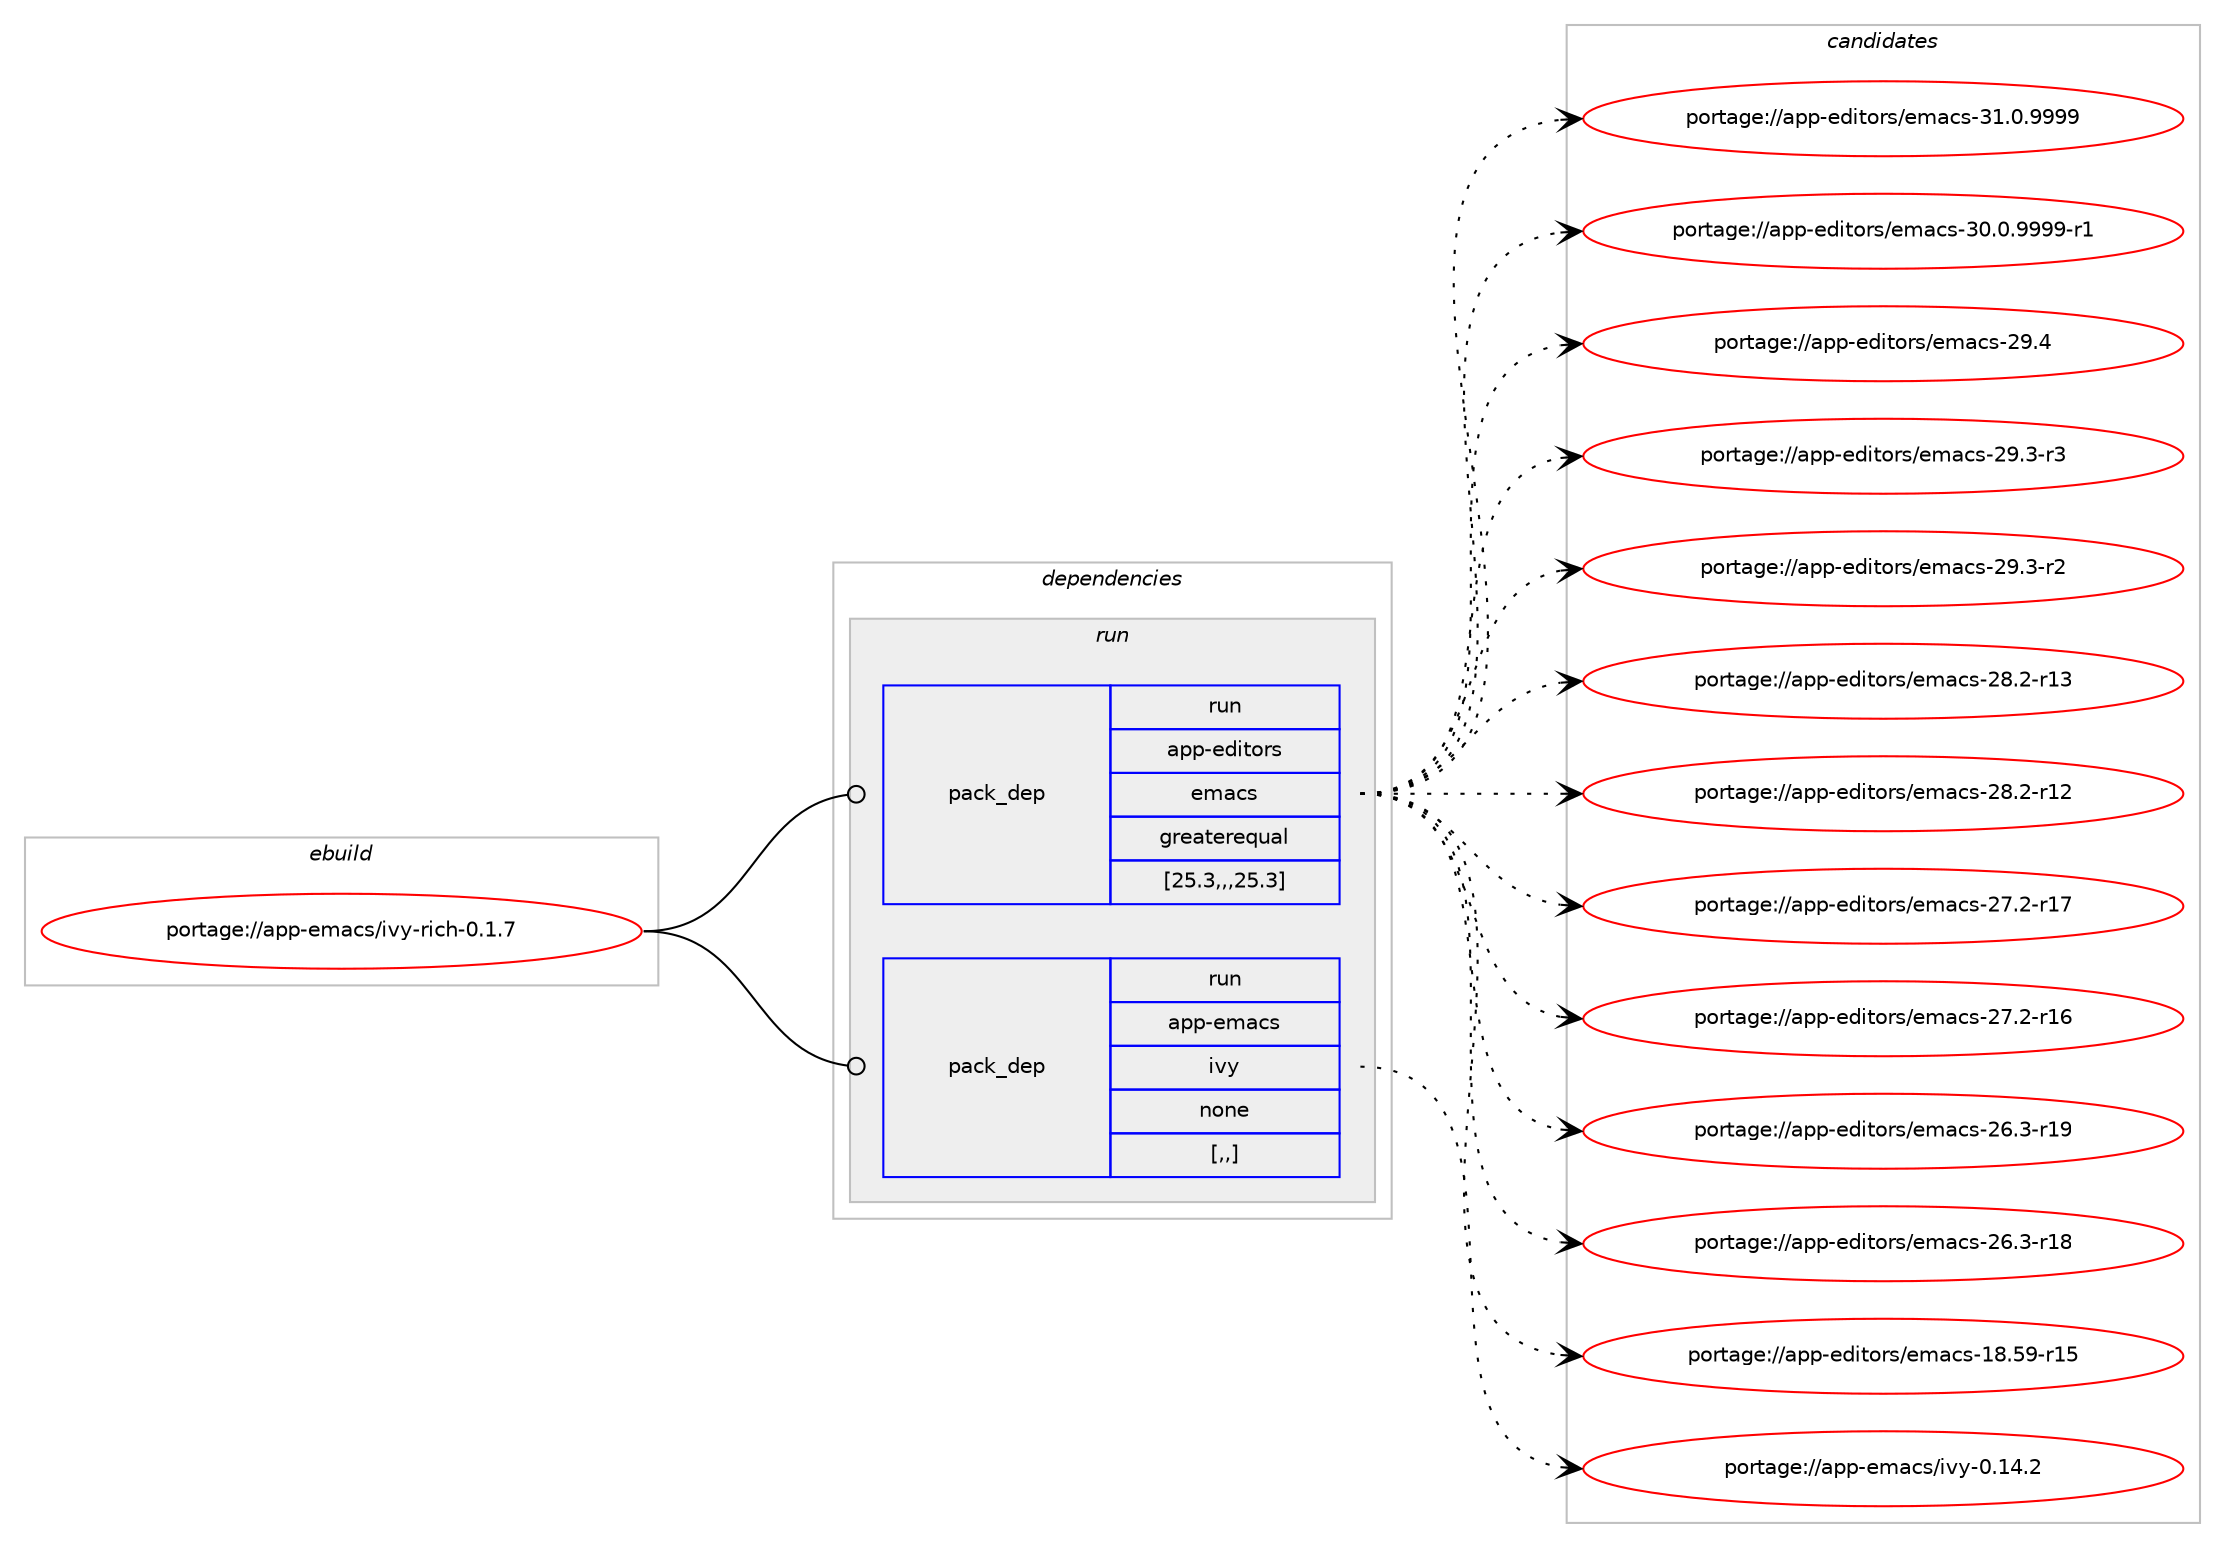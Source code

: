 digraph prolog {

# *************
# Graph options
# *************

newrank=true;
concentrate=true;
compound=true;
graph [rankdir=LR,fontname=Helvetica,fontsize=10,ranksep=1.5];#, ranksep=2.5, nodesep=0.2];
edge  [arrowhead=vee];
node  [fontname=Helvetica,fontsize=10];

# **********
# The ebuild
# **********

subgraph cluster_leftcol {
color=gray;
label=<<i>ebuild</i>>;
id [label="portage://app-emacs/ivy-rich-0.1.7", color=red, width=4, href="../app-emacs/ivy-rich-0.1.7.svg"];
}

# ****************
# The dependencies
# ****************

subgraph cluster_midcol {
color=gray;
label=<<i>dependencies</i>>;
subgraph cluster_compile {
fillcolor="#eeeeee";
style=filled;
label=<<i>compile</i>>;
}
subgraph cluster_compileandrun {
fillcolor="#eeeeee";
style=filled;
label=<<i>compile and run</i>>;
}
subgraph cluster_run {
fillcolor="#eeeeee";
style=filled;
label=<<i>run</i>>;
subgraph pack16542 {
dependency22867 [label=<<TABLE BORDER="0" CELLBORDER="1" CELLSPACING="0" CELLPADDING="4" WIDTH="220"><TR><TD ROWSPAN="6" CELLPADDING="30">pack_dep</TD></TR><TR><TD WIDTH="110">run</TD></TR><TR><TD>app-editors</TD></TR><TR><TD>emacs</TD></TR><TR><TD>greaterequal</TD></TR><TR><TD>[25.3,,,25.3]</TD></TR></TABLE>>, shape=none, color=blue];
}
id:e -> dependency22867:w [weight=20,style="solid",arrowhead="odot"];
subgraph pack16543 {
dependency22868 [label=<<TABLE BORDER="0" CELLBORDER="1" CELLSPACING="0" CELLPADDING="4" WIDTH="220"><TR><TD ROWSPAN="6" CELLPADDING="30">pack_dep</TD></TR><TR><TD WIDTH="110">run</TD></TR><TR><TD>app-emacs</TD></TR><TR><TD>ivy</TD></TR><TR><TD>none</TD></TR><TR><TD>[,,]</TD></TR></TABLE>>, shape=none, color=blue];
}
id:e -> dependency22868:w [weight=20,style="solid",arrowhead="odot"];
}
}

# **************
# The candidates
# **************

subgraph cluster_choices {
rank=same;
color=gray;
label=<<i>candidates</i>>;

subgraph choice16542 {
color=black;
nodesep=1;
choice971121124510110010511611111411547101109979911545514946484657575757 [label="portage://app-editors/emacs-31.0.9999", color=red, width=4,href="../app-editors/emacs-31.0.9999.svg"];
choice9711211245101100105116111114115471011099799115455148464846575757574511449 [label="portage://app-editors/emacs-30.0.9999-r1", color=red, width=4,href="../app-editors/emacs-30.0.9999-r1.svg"];
choice97112112451011001051161111141154710110997991154550574652 [label="portage://app-editors/emacs-29.4", color=red, width=4,href="../app-editors/emacs-29.4.svg"];
choice971121124510110010511611111411547101109979911545505746514511451 [label="portage://app-editors/emacs-29.3-r3", color=red, width=4,href="../app-editors/emacs-29.3-r3.svg"];
choice971121124510110010511611111411547101109979911545505746514511450 [label="portage://app-editors/emacs-29.3-r2", color=red, width=4,href="../app-editors/emacs-29.3-r2.svg"];
choice97112112451011001051161111141154710110997991154550564650451144951 [label="portage://app-editors/emacs-28.2-r13", color=red, width=4,href="../app-editors/emacs-28.2-r13.svg"];
choice97112112451011001051161111141154710110997991154550564650451144950 [label="portage://app-editors/emacs-28.2-r12", color=red, width=4,href="../app-editors/emacs-28.2-r12.svg"];
choice97112112451011001051161111141154710110997991154550554650451144955 [label="portage://app-editors/emacs-27.2-r17", color=red, width=4,href="../app-editors/emacs-27.2-r17.svg"];
choice97112112451011001051161111141154710110997991154550554650451144954 [label="portage://app-editors/emacs-27.2-r16", color=red, width=4,href="../app-editors/emacs-27.2-r16.svg"];
choice97112112451011001051161111141154710110997991154550544651451144957 [label="portage://app-editors/emacs-26.3-r19", color=red, width=4,href="../app-editors/emacs-26.3-r19.svg"];
choice97112112451011001051161111141154710110997991154550544651451144956 [label="portage://app-editors/emacs-26.3-r18", color=red, width=4,href="../app-editors/emacs-26.3-r18.svg"];
choice9711211245101100105116111114115471011099799115454956465357451144953 [label="portage://app-editors/emacs-18.59-r15", color=red, width=4,href="../app-editors/emacs-18.59-r15.svg"];
dependency22867:e -> choice971121124510110010511611111411547101109979911545514946484657575757:w [style=dotted,weight="100"];
dependency22867:e -> choice9711211245101100105116111114115471011099799115455148464846575757574511449:w [style=dotted,weight="100"];
dependency22867:e -> choice97112112451011001051161111141154710110997991154550574652:w [style=dotted,weight="100"];
dependency22867:e -> choice971121124510110010511611111411547101109979911545505746514511451:w [style=dotted,weight="100"];
dependency22867:e -> choice971121124510110010511611111411547101109979911545505746514511450:w [style=dotted,weight="100"];
dependency22867:e -> choice97112112451011001051161111141154710110997991154550564650451144951:w [style=dotted,weight="100"];
dependency22867:e -> choice97112112451011001051161111141154710110997991154550564650451144950:w [style=dotted,weight="100"];
dependency22867:e -> choice97112112451011001051161111141154710110997991154550554650451144955:w [style=dotted,weight="100"];
dependency22867:e -> choice97112112451011001051161111141154710110997991154550554650451144954:w [style=dotted,weight="100"];
dependency22867:e -> choice97112112451011001051161111141154710110997991154550544651451144957:w [style=dotted,weight="100"];
dependency22867:e -> choice97112112451011001051161111141154710110997991154550544651451144956:w [style=dotted,weight="100"];
dependency22867:e -> choice9711211245101100105116111114115471011099799115454956465357451144953:w [style=dotted,weight="100"];
}
subgraph choice16543 {
color=black;
nodesep=1;
choice971121124510110997991154710511812145484649524650 [label="portage://app-emacs/ivy-0.14.2", color=red, width=4,href="../app-emacs/ivy-0.14.2.svg"];
dependency22868:e -> choice971121124510110997991154710511812145484649524650:w [style=dotted,weight="100"];
}
}

}

